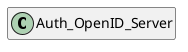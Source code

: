 @startuml
set namespaceSeparator \\
hide members
hide << alias >> circle

class Auth_OpenID_Server
@enduml
